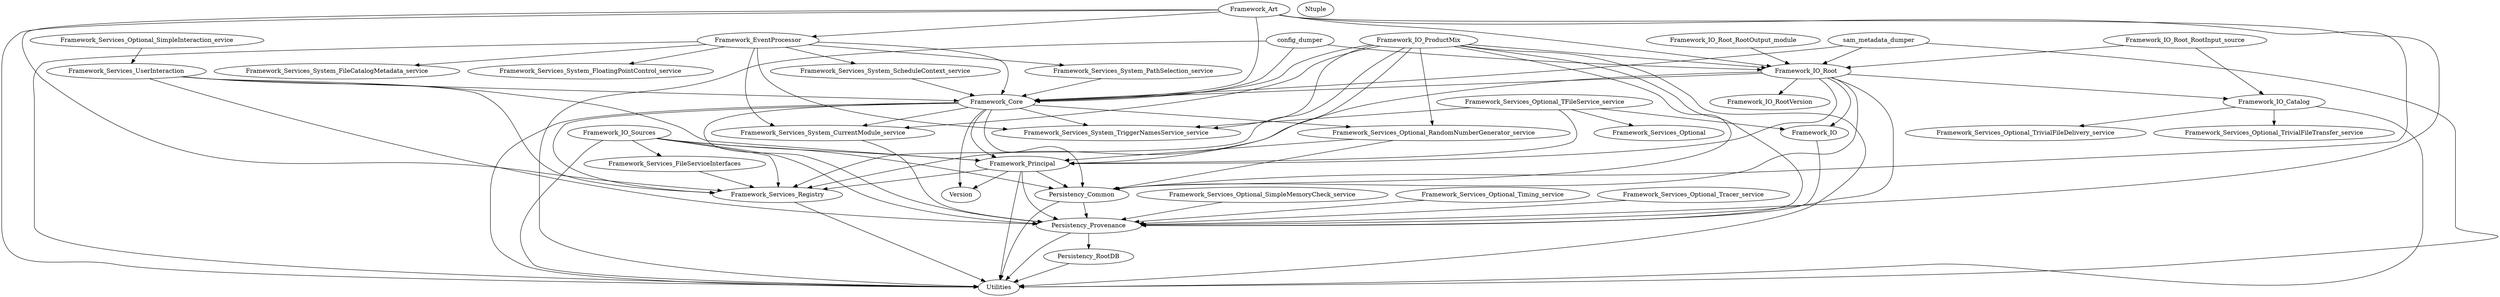 digraph art {
  Framework_Art -> Framework_IO_Root;
  Framework_Art -> Framework_EventProcessor;
  Framework_Art -> Framework_Core;
  Framework_Art -> Framework_Services_Registry;
  Framework_Art -> Persistency_Common;
  Framework_Art -> Persistency_Provenance;
  Framework_Art -> Utilities;

  Framework_IO_Root -> Framework_Core;
  Framework_IO_Root -> Framework_IO;
  Framework_IO_Root -> Framework_IO_Catalog;
  Framework_IO_Root -> Framework_Principal;
  Framework_IO_Root -> Framework_Services_Registry;
  Framework_IO_Root -> Persistency_Common;
  Framework_IO_Root -> Persistency_Provenance;
  Framework_IO_Root -> Framework_IO_RootVersion;

  Framework_EventProcessor -> Framework_Services_System_CurrentModule_service;
  Framework_EventProcessor -> Framework_Services_System_FileCatalogMetadata_service;
  Framework_EventProcessor -> Framework_Services_System_FloatingPointControl_service;
  Framework_EventProcessor -> Framework_Services_System_PathSelection_service;
  Framework_EventProcessor -> Framework_Services_System_ScheduleContext_service;
  Framework_EventProcessor -> Framework_Services_System_TriggerNamesService_service;
  Framework_EventProcessor -> Framework_Core;
  Framework_EventProcessor -> Utilities;

  Framework_Core -> Framework_Services_System_CurrentModule_service;
  Framework_Core -> Framework_Services_System_TriggerNamesService_service;
  Framework_Core -> Framework_Services_Optional_RandomNumberGenerator_service;
  Framework_Core -> Framework_Principal;
  Framework_Core -> Persistency_Common;
  Framework_Core -> Persistency_Provenance;
  Framework_Core -> Framework_Services_Registry;
  Framework_Core -> Utilities;
  Framework_Core -> Version;

  Framework_Services_Registry -> Utilities;

  Persistency_Common -> Persistency_Provenance;
  Persistency_Common -> Utilities;

  Persistency_Provenance -> Persistency_RootDB;
  Persistency_Provenance -> Utilities;

  Persistency_RootDB -> Utilities;

  Utilities;

  Version;

  Framework_IO -> Persistency_Provenance;

  Framework_IO_Catalog -> Framework_Services_Optional_TrivialFileDelivery_service;
  Framework_IO_Catalog -> Framework_Services_Optional_TrivialFileTransfer_service;
  Framework_IO_Catalog -> Utilities;

  Framework_IO_ProductMix -> Framework_IO_Root;
  Framework_IO_ProductMix -> Framework_Services_System_CurrentModule_service
  Framework_IO_ProductMix -> Framework_Services_System_TriggerNamesService_service
  Framework_IO_ProductMix -> Framework_Services_Optional_RandomNumberGenerator_service
  Framework_IO_ProductMix -> Framework_Core
  Framework_IO_ProductMix -> Framework_Principal
  Framework_IO_ProductMix -> Framework_Services_Registry
  Framework_IO_ProductMix -> Persistency_Common
  Framework_IO_ProductMix -> Persistency_Provenance
  Framework_IO_ProductMix -> Utilities

  Framework_IO_Sources -> Framework_Services_FileServiceInterfaces
  Framework_IO_Sources -> Framework_Services_Registry
  Framework_IO_Sources -> Framework_Principal
  Framework_IO_Sources -> Persistency_Common
  Framework_IO_Sources -> Persistency_Provenance
  Framework_IO_Sources -> Utilities

  Framework_Principal -> Persistency_Provenance;
  Framework_Principal -> Persistency_Common;
  Framework_Principal -> Framework_Services_Registry;
  Framework_Principal -> Utilities;
  Framework_Principal -> Version;

  Framework_IO_RootVersion;

  Framework_Services_System_CurrentModule_service -> Persistency_Provenance;

  Framework_Services_System_FileCatalogMetadata_service;

  Framework_Services_System_FloatingPointControl_service;

  Framework_Services_System_PathSelection_service -> Framework_Core;

  Framework_Services_System_ScheduleContext_service -> Framework_Core;

  Framework_Services_System_TriggerNamesService_service;

  Framework_Services_Optional_RandomNumberGenerator_service -> Framework_Principal;
  Framework_Services_Optional_RandomNumberGenerator_service -> Persistency_Common;

  Framework_Services_Optional_TrivialFileDelivery_service;

  Framework_Services_Optional_TrivialFileTransfer_service;


  Framework_Services_Optional;

  Framework_Services_Optional_SimpleInteraction_ervice -> Framework_Services_UserInteraction;

  Framework_Services_Optional_SimpleMemoryCheck_service -> Persistency_Provenance;

  Framework_Services_Optional_TFileService_service -> Framework_Services_System_TriggerNamesService_service;
  Framework_Services_Optional_TFileService_service -> Framework_Services_Optional;
  Framework_Services_Optional_TFileService_service -> Framework_IO;
  Framework_Services_Optional_TFileService_service -> Framework_Principal;

  Framework_Services_Optional_Timing_service -> Persistency_Provenance;

  Framework_Services_Optional_Tracer_service -> Persistency_Provenance;

  Framework_Services_FileServiceInterfaces -> Framework_Services_Registry;

  Framework_Services_UserInteraction -> Framework_Core;
  Framework_Services_UserInteraction -> Framework_Principal;
  Framework_Services_UserInteraction -> Persistency_Provenance;
  Framework_Services_UserInteraction -> Framework_Services_Registry;

  Ntuple;

  Framework_IO_Root_RootInput_source -> Framework_IO_Root;
  Framework_IO_Root_RootInput_source -> Framework_IO_Catalog;

  Framework_IO_Root_RootOutput_module -> Framework_IO_Root;

  config_dumper -> Framework_IO_Root;
  config_dumper -> Utilities;
  config_dumper -> Framework_Core;

  sam_metadata_dumper -> Framework_IO_Root;
  sam_metadata_dumper -> Utilities;
  sam_metadata_dumper -> Framework_Core;
}

